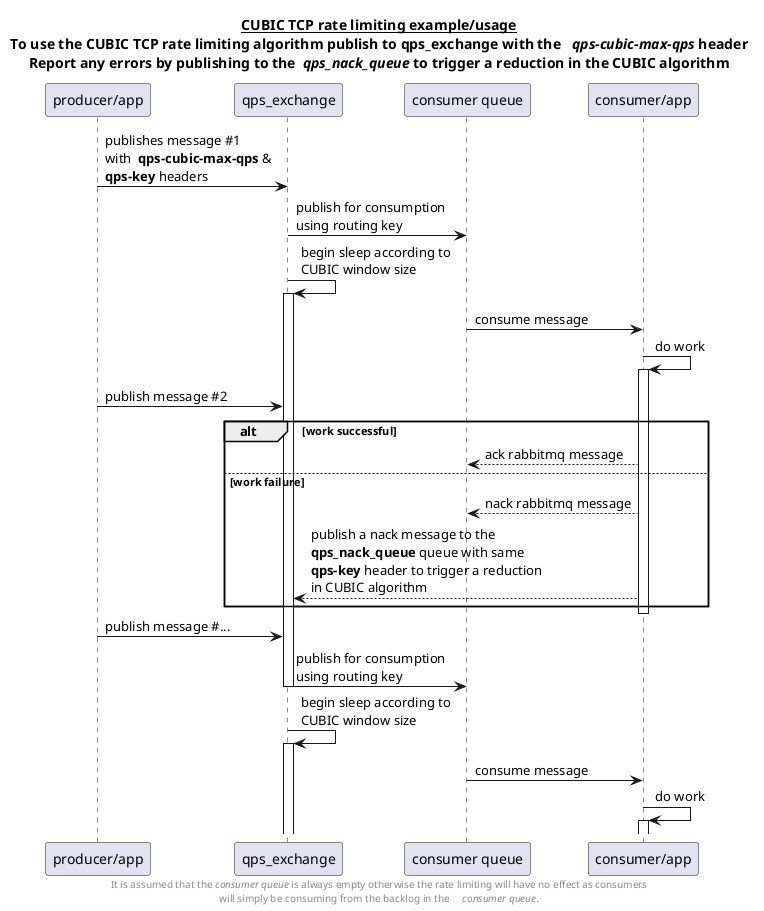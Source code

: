 @startuml
title
 <u>CUBIC TCP rate limiting example/usage</u>
 To use the CUBIC TCP rate limiting algorithm publish to qps_exchange with the   <i>qps-cubic-max-qps</i> header
 Report any errors by publishing to the  <i>qps_nack_queue</i> to trigger a reduction in the CUBIC algorithm
end title
footer
 It is assumed that the <i>consumer queue</i> is always empty otherwise the rate limiting will have no effect as consumers
 will simply be consuming from the backlog in the     <i>consumer queue</i>.
end footer
participant "producer/app" as producer
participant qps_exchange
participant "consumer queue" as consumer_queue
participant "consumer/app" as consumer

producer -> qps_exchange: publishes message #1\nwith  **qps-cubic-max-qps** &\n**qps-key** headers
qps_exchange->consumer_queue: publish for consumption\nusing routing key
qps_exchange->qps_exchange: begin sleep according to\nCUBIC window size
activate qps_exchange
consumer_queue->consumer: consume message
consumer->consumer: do work
activate consumer
producer -> qps_exchange: publish message #2

alt work successful
	consumer --> consumer_queue: ack rabbitmq message
else work failure
    consumer --> consumer_queue: nack rabbitmq message
    consumer--> qps_exchange: publish a nack message to the\n**qps_nack_queue** queue with same\n**qps-key** header to trigger a reduction\nin CUBIC algorithm
end
deactivate consumer

producer -> qps_exchange: publish message #...
qps_exchange->consumer_queue: publish for consumption\nusing routing key
deactivate qps_exchange
qps_exchange->qps_exchange: begin sleep according to\nCUBIC window size
activate qps_exchange
consumer_queue->consumer: consume message
consumer->consumer: do work
activate consumer
@enduml